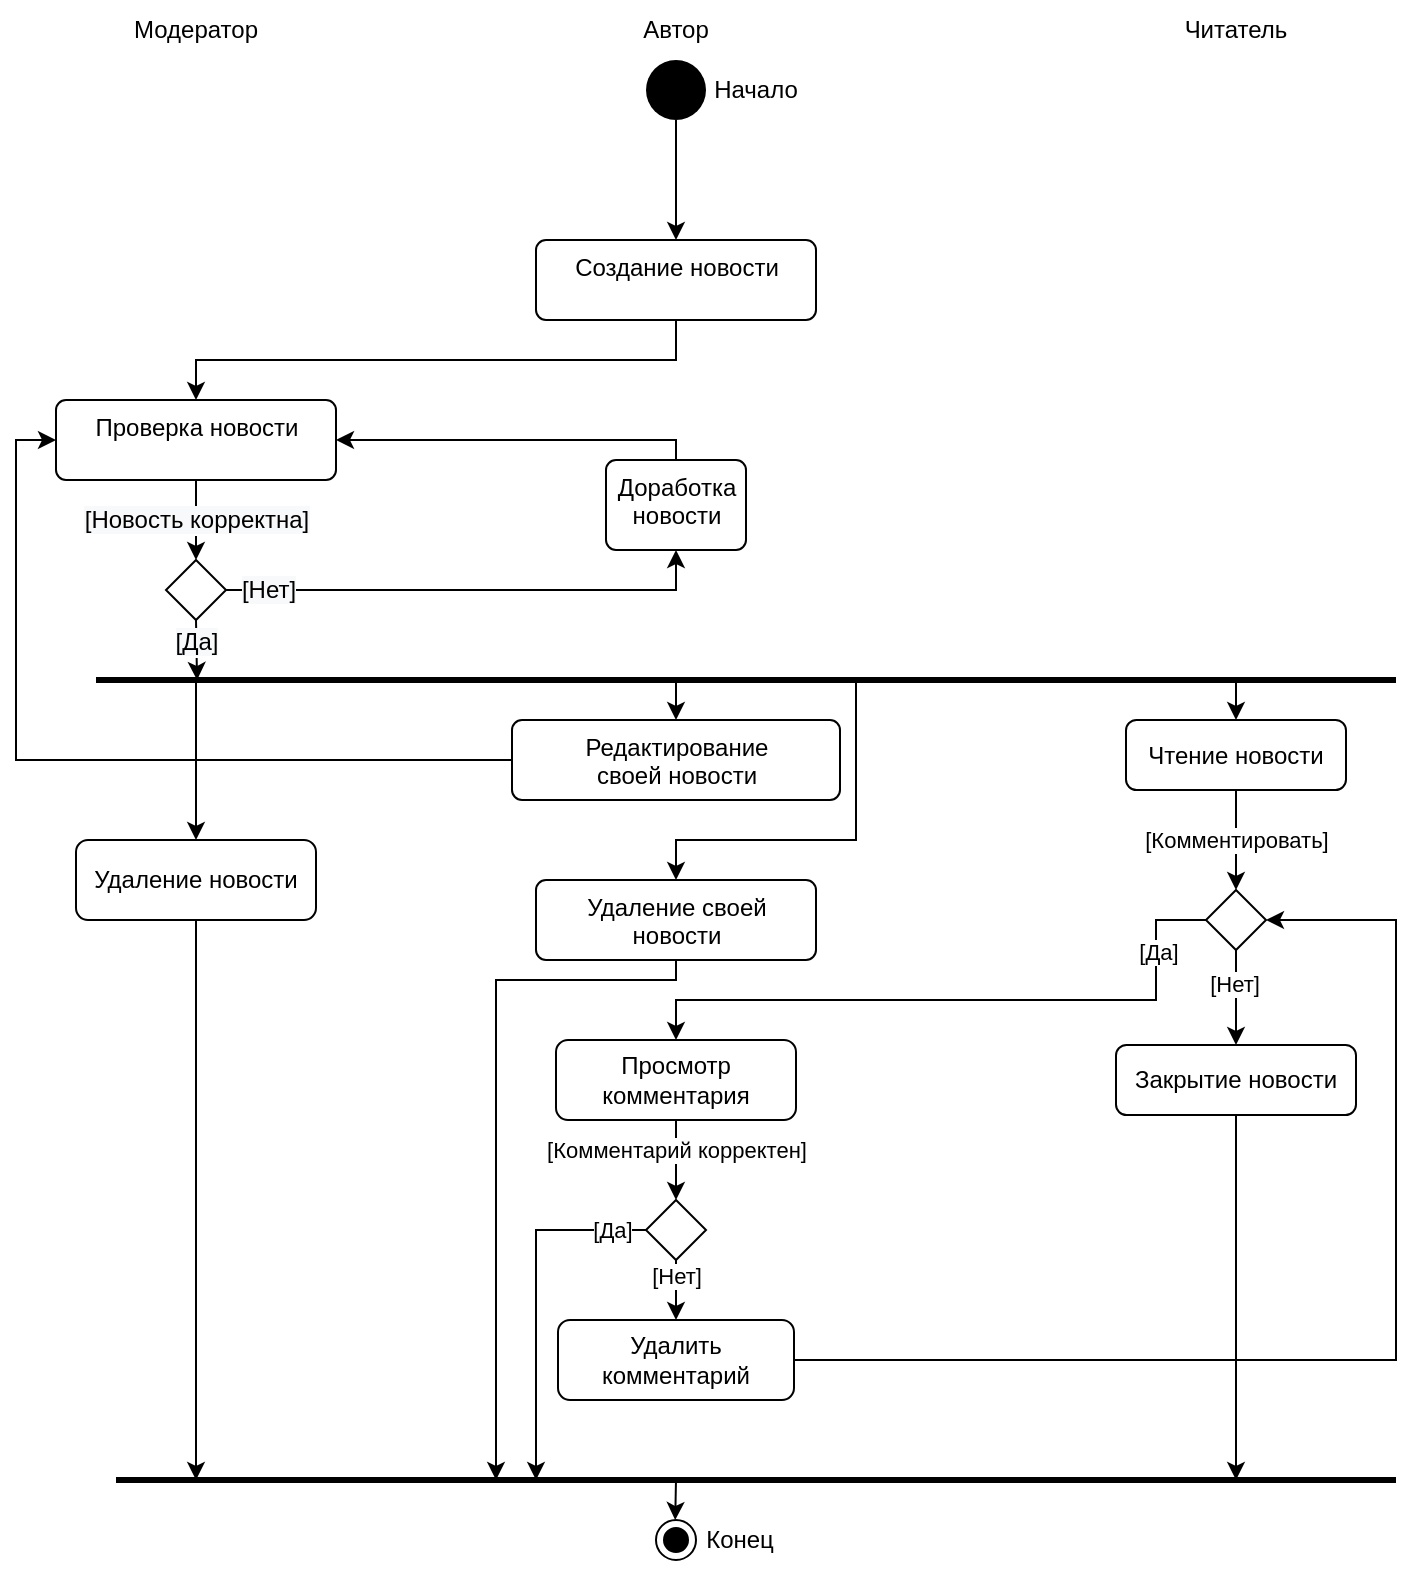 <mxfile version="15.8.9" type="device"><diagram id="U8y0LzbLiozUaEdZmoFd" name="Page-1"><mxGraphModel dx="2201" dy="789" grid="1" gridSize="10" guides="1" tooltips="1" connect="1" arrows="1" fold="1" page="1" pageScale="1" pageWidth="827" pageHeight="1169" math="0" shadow="0"><root><mxCell id="0"/><mxCell id="1" parent="0"/><mxCell id="AYNRIlScRMoEqjY0HQYw-5" value="Автор" style="text;html=1;strokeColor=none;fillColor=none;align=center;verticalAlign=middle;whiteSpace=wrap;rounded=0;" parent="1" vertex="1"><mxGeometry x="130" y="20" width="60" height="30" as="geometry"/></mxCell><mxCell id="AYNRIlScRMoEqjY0HQYw-6" value="&lt;div&gt;Читатель&lt;/div&gt;" style="text;html=1;strokeColor=none;fillColor=none;align=center;verticalAlign=middle;whiteSpace=wrap;rounded=0;" parent="1" vertex="1"><mxGeometry x="410" y="20" width="60" height="30" as="geometry"/></mxCell><mxCell id="AYNRIlScRMoEqjY0HQYw-7" value="Модератор" style="text;html=1;strokeColor=none;fillColor=none;align=center;verticalAlign=middle;whiteSpace=wrap;rounded=0;" parent="1" vertex="1"><mxGeometry x="-150" y="20" width="140" height="30" as="geometry"/></mxCell><mxCell id="AYNRIlScRMoEqjY0HQYw-11" style="edgeStyle=orthogonalEdgeStyle;rounded=0;orthogonalLoop=1;jettySize=auto;html=1;" parent="1" source="AYNRIlScRMoEqjY0HQYw-8" target="AYNRIlScRMoEqjY0HQYw-9" edge="1"><mxGeometry relative="1" as="geometry"/></mxCell><mxCell id="AYNRIlScRMoEqjY0HQYw-8" value="" style="ellipse;fillColor=#000000;strokeColor=none;" parent="1" vertex="1"><mxGeometry x="145" y="50" width="30" height="30" as="geometry"/></mxCell><mxCell id="AYNRIlScRMoEqjY0HQYw-13" style="edgeStyle=orthogonalEdgeStyle;rounded=0;orthogonalLoop=1;jettySize=auto;html=1;entryX=0.5;entryY=0;entryDx=0;entryDy=0;" parent="1" source="AYNRIlScRMoEqjY0HQYw-9" target="AYNRIlScRMoEqjY0HQYw-19" edge="1"><mxGeometry relative="1" as="geometry"><mxPoint x="160" y="220" as="targetPoint"/><Array as="points"><mxPoint x="160" y="200"/><mxPoint x="-80" y="200"/></Array></mxGeometry></mxCell><mxCell id="AYNRIlScRMoEqjY0HQYw-9" value="Создание новости" style="html=1;align=center;verticalAlign=top;rounded=1;absoluteArcSize=1;arcSize=10;dashed=0;" parent="1" vertex="1"><mxGeometry x="90" y="140" width="140" height="40" as="geometry"/></mxCell><mxCell id="AYNRIlScRMoEqjY0HQYw-25" style="edgeStyle=orthogonalEdgeStyle;rounded=0;orthogonalLoop=1;jettySize=auto;html=1;entryX=0.5;entryY=0;entryDx=0;entryDy=0;" parent="1" source="AYNRIlScRMoEqjY0HQYw-19" target="AYNRIlScRMoEqjY0HQYw-22" edge="1"><mxGeometry relative="1" as="geometry"/></mxCell><mxCell id="AYNRIlScRMoEqjY0HQYw-19" value="Проверка новости" style="html=1;align=center;verticalAlign=top;rounded=1;absoluteArcSize=1;arcSize=10;dashed=0;" parent="1" vertex="1"><mxGeometry x="-150" y="220" width="140" height="40" as="geometry"/></mxCell><mxCell id="AYNRIlScRMoEqjY0HQYw-27" style="edgeStyle=orthogonalEdgeStyle;rounded=0;orthogonalLoop=1;jettySize=auto;html=1;entryX=0.5;entryY=1;entryDx=0;entryDy=0;" parent="1" source="AYNRIlScRMoEqjY0HQYw-22" target="AYNRIlScRMoEqjY0HQYw-30" edge="1"><mxGeometry relative="1" as="geometry"><mxPoint x="70" y="230" as="targetPoint"/><Array as="points"><mxPoint x="160" y="315"/></Array></mxGeometry></mxCell><mxCell id="aoZHYE-MlBpvmy4sjXXZ-23" value="&lt;span style=&quot;font-size: 12px ; background-color: rgb(248 , 249 , 250)&quot;&gt;[Нет]&lt;/span&gt;" style="edgeLabel;html=1;align=center;verticalAlign=middle;resizable=0;points=[];" vertex="1" connectable="0" parent="AYNRIlScRMoEqjY0HQYw-27"><mxGeometry x="-0.831" relative="1" as="geometry"><mxPoint as="offset"/></mxGeometry></mxCell><mxCell id="aoZHYE-MlBpvmy4sjXXZ-3" style="edgeStyle=orthogonalEdgeStyle;rounded=0;orthogonalLoop=1;jettySize=auto;html=1;exitX=0.5;exitY=1;exitDx=0;exitDy=0;startArrow=none;" edge="1" parent="1" source="AYNRIlScRMoEqjY0HQYw-22"><mxGeometry relative="1" as="geometry"><mxPoint x="-79.471" y="360" as="targetPoint"/><mxPoint x="-80" y="350" as="sourcePoint"/></mxGeometry></mxCell><mxCell id="aoZHYE-MlBpvmy4sjXXZ-22" value="&lt;span style=&quot;font-size: 12px ; background-color: rgb(248 , 249 , 250)&quot;&gt;[Да]&lt;/span&gt;" style="edgeLabel;html=1;align=center;verticalAlign=middle;resizable=0;points=[];" vertex="1" connectable="0" parent="aoZHYE-MlBpvmy4sjXXZ-3"><mxGeometry x="-0.264" y="-1" relative="1" as="geometry"><mxPoint as="offset"/></mxGeometry></mxCell><mxCell id="AYNRIlScRMoEqjY0HQYw-22" value="" style="rhombus;" parent="1" vertex="1"><mxGeometry x="-95" y="300" width="30" height="30" as="geometry"/></mxCell><mxCell id="aoZHYE-MlBpvmy4sjXXZ-7" style="edgeStyle=orthogonalEdgeStyle;rounded=0;orthogonalLoop=1;jettySize=auto;html=1;exitX=0.5;exitY=0;exitDx=0;exitDy=0;entryX=1;entryY=0.5;entryDx=0;entryDy=0;" edge="1" parent="1" source="AYNRIlScRMoEqjY0HQYw-30" target="AYNRIlScRMoEqjY0HQYw-19"><mxGeometry relative="1" as="geometry"><Array as="points"><mxPoint x="160" y="240"/></Array></mxGeometry></mxCell><mxCell id="AYNRIlScRMoEqjY0HQYw-30" value="&lt;div&gt;&lt;span&gt;Доработка&lt;br&gt;&lt;/span&gt;новости&lt;/div&gt;" style="html=1;align=center;verticalAlign=top;rounded=1;absoluteArcSize=1;arcSize=10;dashed=0;" parent="1" vertex="1"><mxGeometry x="125" y="250" width="70" height="45" as="geometry"/></mxCell><mxCell id="AYNRIlScRMoEqjY0HQYw-32" value="" style="endArrow=none;startArrow=none;endFill=0;startFill=0;endSize=8;html=1;verticalAlign=bottom;labelBackgroundColor=none;strokeWidth=3;rounded=0;" parent="1" edge="1"><mxGeometry width="160" relative="1" as="geometry"><mxPoint x="-130" y="360" as="sourcePoint"/><mxPoint x="520" y="360" as="targetPoint"/></mxGeometry></mxCell><mxCell id="AYNRIlScRMoEqjY0HQYw-49" style="edgeStyle=orthogonalEdgeStyle;rounded=0;orthogonalLoop=1;jettySize=auto;html=1;entryX=0.5;entryY=0;entryDx=0;entryDy=0;" parent="1" target="AYNRIlScRMoEqjY0HQYw-44" edge="1"><mxGeometry relative="1" as="geometry"><mxPoint x="250" y="360" as="sourcePoint"/><Array as="points"><mxPoint x="250" y="440"/><mxPoint x="160" y="440"/></Array></mxGeometry></mxCell><mxCell id="aoZHYE-MlBpvmy4sjXXZ-9" style="edgeStyle=orthogonalEdgeStyle;rounded=0;orthogonalLoop=1;jettySize=auto;html=1;entryX=0;entryY=0.5;entryDx=0;entryDy=0;" edge="1" parent="1" source="AYNRIlScRMoEqjY0HQYw-42" target="AYNRIlScRMoEqjY0HQYw-19"><mxGeometry relative="1" as="geometry"/></mxCell><mxCell id="aoZHYE-MlBpvmy4sjXXZ-20" value="&lt;span style=&quot;font-size: 12px ; background-color: rgb(248 , 249 , 250)&quot;&gt;[Новость корректна]&lt;/span&gt;" style="edgeLabel;html=1;align=center;verticalAlign=middle;resizable=0;points=[];" vertex="1" connectable="0" parent="aoZHYE-MlBpvmy4sjXXZ-9"><mxGeometry x="0.66" y="1" relative="1" as="geometry"><mxPoint x="91" y="-13" as="offset"/></mxGeometry></mxCell><mxCell id="AYNRIlScRMoEqjY0HQYw-42" value="Редактирование &lt;br&gt;своей новости" style="html=1;align=center;verticalAlign=top;rounded=1;absoluteArcSize=1;arcSize=10;dashed=0;" parent="1" vertex="1"><mxGeometry x="78" y="380" width="164" height="40" as="geometry"/></mxCell><mxCell id="aoZHYE-MlBpvmy4sjXXZ-12" style="edgeStyle=orthogonalEdgeStyle;rounded=0;orthogonalLoop=1;jettySize=auto;html=1;" edge="1" parent="1" source="AYNRIlScRMoEqjY0HQYw-44"><mxGeometry relative="1" as="geometry"><mxPoint x="70" y="760" as="targetPoint"/><Array as="points"><mxPoint x="160" y="510"/><mxPoint x="70" y="510"/></Array></mxGeometry></mxCell><mxCell id="AYNRIlScRMoEqjY0HQYw-44" value="Удаление своей &lt;br&gt;новости" style="html=1;align=center;verticalAlign=top;rounded=1;absoluteArcSize=1;arcSize=10;dashed=0;" parent="1" vertex="1"><mxGeometry x="90" y="460" width="140" height="40" as="geometry"/></mxCell><mxCell id="AYNRIlScRMoEqjY0HQYw-45" value="" style="endArrow=classic;html=1;rounded=0;entryX=0.5;entryY=0;entryDx=0;entryDy=0;" parent="1" edge="1" target="AYNRIlScRMoEqjY0HQYw-42"><mxGeometry width="50" height="50" relative="1" as="geometry"><mxPoint x="160" y="360" as="sourcePoint"/><mxPoint x="180" y="390" as="targetPoint"/><Array as="points"><mxPoint x="160" y="380"/></Array></mxGeometry></mxCell><mxCell id="AYNRIlScRMoEqjY0HQYw-67" value="" style="endArrow=none;startArrow=none;endFill=0;startFill=0;endSize=8;html=1;verticalAlign=bottom;labelBackgroundColor=none;strokeWidth=3;rounded=0;" parent="1" edge="1"><mxGeometry width="160" relative="1" as="geometry"><mxPoint x="-120" y="760" as="sourcePoint"/><mxPoint x="520" y="760" as="targetPoint"/></mxGeometry></mxCell><mxCell id="AYNRIlScRMoEqjY0HQYw-72" value="" style="ellipse;html=1;shape=endState;fillColor=#000000;strokeColor=#000000;" parent="1" vertex="1"><mxGeometry x="150" y="780" width="20" height="20" as="geometry"/></mxCell><mxCell id="AYNRIlScRMoEqjY0HQYw-73" value="" style="endArrow=classic;html=1;rounded=0;entryX=0.643;entryY=0;entryDx=0;entryDy=0;entryPerimeter=0;" parent="1" edge="1"><mxGeometry width="50" height="50" relative="1" as="geometry"><mxPoint x="160" y="760" as="sourcePoint"/><mxPoint x="159.602" y="780" as="targetPoint"/></mxGeometry></mxCell><mxCell id="AYNRIlScRMoEqjY0HQYw-74" value="Конец" style="text;html=1;strokeColor=none;fillColor=none;align=center;verticalAlign=middle;whiteSpace=wrap;rounded=0;" parent="1" vertex="1"><mxGeometry x="162" y="775" width="60" height="30" as="geometry"/></mxCell><mxCell id="AYNRIlScRMoEqjY0HQYw-75" value="Начало" style="text;html=1;strokeColor=none;fillColor=none;align=center;verticalAlign=middle;whiteSpace=wrap;rounded=0;" parent="1" vertex="1"><mxGeometry x="170" y="50" width="60" height="30" as="geometry"/></mxCell><mxCell id="aoZHYE-MlBpvmy4sjXXZ-18" value="" style="edgeStyle=orthogonalEdgeStyle;rounded=0;orthogonalLoop=1;jettySize=auto;html=1;labelPosition=left;verticalLabelPosition=top;align=right;verticalAlign=bottom;" edge="1" parent="1" source="aoZHYE-MlBpvmy4sjXXZ-15" target="aoZHYE-MlBpvmy4sjXXZ-16"><mxGeometry relative="1" as="geometry"/></mxCell><mxCell id="aoZHYE-MlBpvmy4sjXXZ-19" value="[Комментировать]" style="edgeLabel;html=1;align=center;verticalAlign=middle;resizable=0;points=[];" vertex="1" connectable="0" parent="aoZHYE-MlBpvmy4sjXXZ-18"><mxGeometry x="0.227" y="1" relative="1" as="geometry"><mxPoint x="-1" y="-6" as="offset"/></mxGeometry></mxCell><mxCell id="aoZHYE-MlBpvmy4sjXXZ-15" value="Чтение новости" style="rounded=1;whiteSpace=wrap;html=1;" vertex="1" parent="1"><mxGeometry x="385" y="380" width="110" height="35" as="geometry"/></mxCell><mxCell id="aoZHYE-MlBpvmy4sjXXZ-28" value="" style="edgeStyle=orthogonalEdgeStyle;rounded=0;orthogonalLoop=1;jettySize=auto;html=1;" edge="1" parent="1" source="aoZHYE-MlBpvmy4sjXXZ-16" target="aoZHYE-MlBpvmy4sjXXZ-27"><mxGeometry relative="1" as="geometry"/></mxCell><mxCell id="aoZHYE-MlBpvmy4sjXXZ-31" value="[Нет]" style="edgeLabel;html=1;align=center;verticalAlign=middle;resizable=0;points=[];" vertex="1" connectable="0" parent="aoZHYE-MlBpvmy4sjXXZ-28"><mxGeometry x="-0.28" y="-1" relative="1" as="geometry"><mxPoint as="offset"/></mxGeometry></mxCell><mxCell id="aoZHYE-MlBpvmy4sjXXZ-29" style="edgeStyle=orthogonalEdgeStyle;rounded=0;orthogonalLoop=1;jettySize=auto;html=1;entryX=0.5;entryY=0;entryDx=0;entryDy=0;" edge="1" parent="1" source="aoZHYE-MlBpvmy4sjXXZ-16" target="aoZHYE-MlBpvmy4sjXXZ-25"><mxGeometry relative="1" as="geometry"><Array as="points"><mxPoint x="400" y="480"/><mxPoint x="400" y="520"/><mxPoint x="160" y="520"/></Array></mxGeometry></mxCell><mxCell id="aoZHYE-MlBpvmy4sjXXZ-30" value="[Да]" style="edgeLabel;html=1;align=center;verticalAlign=middle;resizable=0;points=[];" vertex="1" connectable="0" parent="aoZHYE-MlBpvmy4sjXXZ-29"><mxGeometry x="-0.795" y="1" relative="1" as="geometry"><mxPoint y="7" as="offset"/></mxGeometry></mxCell><mxCell id="aoZHYE-MlBpvmy4sjXXZ-16" value="" style="rhombus;whiteSpace=wrap;html=1;" vertex="1" parent="1"><mxGeometry x="425" y="465" width="30" height="30" as="geometry"/></mxCell><mxCell id="aoZHYE-MlBpvmy4sjXXZ-21" value="" style="edgeStyle=orthogonalEdgeStyle;rounded=0;orthogonalLoop=1;jettySize=auto;html=1;exitX=0.5;exitY=1;exitDx=0;exitDy=0;endArrow=none;" edge="1" parent="1" source="AYNRIlScRMoEqjY0HQYw-22"><mxGeometry relative="1" as="geometry"><mxPoint x="-80" y="330" as="targetPoint"/><mxPoint x="-80.0" y="330" as="sourcePoint"/></mxGeometry></mxCell><mxCell id="aoZHYE-MlBpvmy4sjXXZ-24" value="" style="endArrow=classic;html=1;rounded=0;entryX=0.5;entryY=0;entryDx=0;entryDy=0;" edge="1" parent="1" target="aoZHYE-MlBpvmy4sjXXZ-15"><mxGeometry width="50" height="50" relative="1" as="geometry"><mxPoint x="440" y="360" as="sourcePoint"/><mxPoint x="360" y="380" as="targetPoint"/></mxGeometry></mxCell><mxCell id="aoZHYE-MlBpvmy4sjXXZ-34" value="" style="edgeStyle=orthogonalEdgeStyle;rounded=0;orthogonalLoop=1;jettySize=auto;html=1;" edge="1" parent="1" source="aoZHYE-MlBpvmy4sjXXZ-25" target="aoZHYE-MlBpvmy4sjXXZ-33"><mxGeometry relative="1" as="geometry"/></mxCell><mxCell id="aoZHYE-MlBpvmy4sjXXZ-36" value="[Комментарий корректен]" style="edgeLabel;html=1;align=center;verticalAlign=middle;resizable=0;points=[];" vertex="1" connectable="0" parent="aoZHYE-MlBpvmy4sjXXZ-34"><mxGeometry x="-0.255" relative="1" as="geometry"><mxPoint as="offset"/></mxGeometry></mxCell><mxCell id="aoZHYE-MlBpvmy4sjXXZ-25" value="Просмотр комментария" style="rounded=1;whiteSpace=wrap;html=1;" vertex="1" parent="1"><mxGeometry x="100" y="540" width="120" height="40" as="geometry"/></mxCell><mxCell id="aoZHYE-MlBpvmy4sjXXZ-32" style="edgeStyle=orthogonalEdgeStyle;rounded=0;orthogonalLoop=1;jettySize=auto;html=1;" edge="1" parent="1" source="aoZHYE-MlBpvmy4sjXXZ-27"><mxGeometry relative="1" as="geometry"><mxPoint x="440" y="760" as="targetPoint"/></mxGeometry></mxCell><mxCell id="aoZHYE-MlBpvmy4sjXXZ-27" value="Закрытие новости" style="rounded=1;whiteSpace=wrap;html=1;" vertex="1" parent="1"><mxGeometry x="380" y="542.5" width="120" height="35" as="geometry"/></mxCell><mxCell id="aoZHYE-MlBpvmy4sjXXZ-38" style="edgeStyle=orthogonalEdgeStyle;rounded=0;orthogonalLoop=1;jettySize=auto;html=1;" edge="1" parent="1" source="aoZHYE-MlBpvmy4sjXXZ-33"><mxGeometry relative="1" as="geometry"><mxPoint x="90" y="760" as="targetPoint"/><Array as="points"><mxPoint x="90" y="635"/><mxPoint x="90" y="760"/></Array></mxGeometry></mxCell><mxCell id="aoZHYE-MlBpvmy4sjXXZ-41" value="[Да]" style="edgeLabel;html=1;align=center;verticalAlign=middle;resizable=0;points=[];" vertex="1" connectable="0" parent="aoZHYE-MlBpvmy4sjXXZ-38"><mxGeometry x="-0.803" relative="1" as="geometry"><mxPoint as="offset"/></mxGeometry></mxCell><mxCell id="aoZHYE-MlBpvmy4sjXXZ-39" style="edgeStyle=orthogonalEdgeStyle;rounded=0;orthogonalLoop=1;jettySize=auto;html=1;entryX=0.5;entryY=0;entryDx=0;entryDy=0;" edge="1" parent="1" source="aoZHYE-MlBpvmy4sjXXZ-33" target="aoZHYE-MlBpvmy4sjXXZ-37"><mxGeometry relative="1" as="geometry"/></mxCell><mxCell id="aoZHYE-MlBpvmy4sjXXZ-42" value="[Нет]" style="edgeLabel;html=1;align=center;verticalAlign=middle;resizable=0;points=[];" vertex="1" connectable="0" parent="aoZHYE-MlBpvmy4sjXXZ-39"><mxGeometry x="-0.706" relative="1" as="geometry"><mxPoint as="offset"/></mxGeometry></mxCell><mxCell id="aoZHYE-MlBpvmy4sjXXZ-33" value="" style="rhombus;whiteSpace=wrap;html=1;" vertex="1" parent="1"><mxGeometry x="145" y="620" width="30" height="30" as="geometry"/></mxCell><mxCell id="aoZHYE-MlBpvmy4sjXXZ-40" style="edgeStyle=orthogonalEdgeStyle;rounded=0;orthogonalLoop=1;jettySize=auto;html=1;entryX=1;entryY=0.5;entryDx=0;entryDy=0;" edge="1" parent="1" source="aoZHYE-MlBpvmy4sjXXZ-37" target="aoZHYE-MlBpvmy4sjXXZ-16"><mxGeometry relative="1" as="geometry"><Array as="points"><mxPoint x="520" y="700"/><mxPoint x="520" y="480"/></Array></mxGeometry></mxCell><mxCell id="aoZHYE-MlBpvmy4sjXXZ-37" value="Удалить комментарий" style="rounded=1;whiteSpace=wrap;html=1;" vertex="1" parent="1"><mxGeometry x="101" y="680" width="118" height="40" as="geometry"/></mxCell><mxCell id="aoZHYE-MlBpvmy4sjXXZ-47" style="edgeStyle=orthogonalEdgeStyle;rounded=0;orthogonalLoop=1;jettySize=auto;html=1;" edge="1" parent="1" source="aoZHYE-MlBpvmy4sjXXZ-45"><mxGeometry relative="1" as="geometry"><mxPoint x="-80" y="760" as="targetPoint"/><Array as="points"><mxPoint x="-80" y="760"/></Array></mxGeometry></mxCell><mxCell id="aoZHYE-MlBpvmy4sjXXZ-45" value="Удаление новости" style="rounded=1;whiteSpace=wrap;html=1;" vertex="1" parent="1"><mxGeometry x="-140" y="440" width="120" height="40" as="geometry"/></mxCell><mxCell id="aoZHYE-MlBpvmy4sjXXZ-46" value="" style="endArrow=classic;html=1;rounded=0;entryX=0.5;entryY=0;entryDx=0;entryDy=0;" edge="1" parent="1" target="aoZHYE-MlBpvmy4sjXXZ-45"><mxGeometry width="50" height="50" relative="1" as="geometry"><mxPoint x="-80" y="360" as="sourcePoint"/><mxPoint x="200" y="500" as="targetPoint"/></mxGeometry></mxCell></root></mxGraphModel></diagram></mxfile>